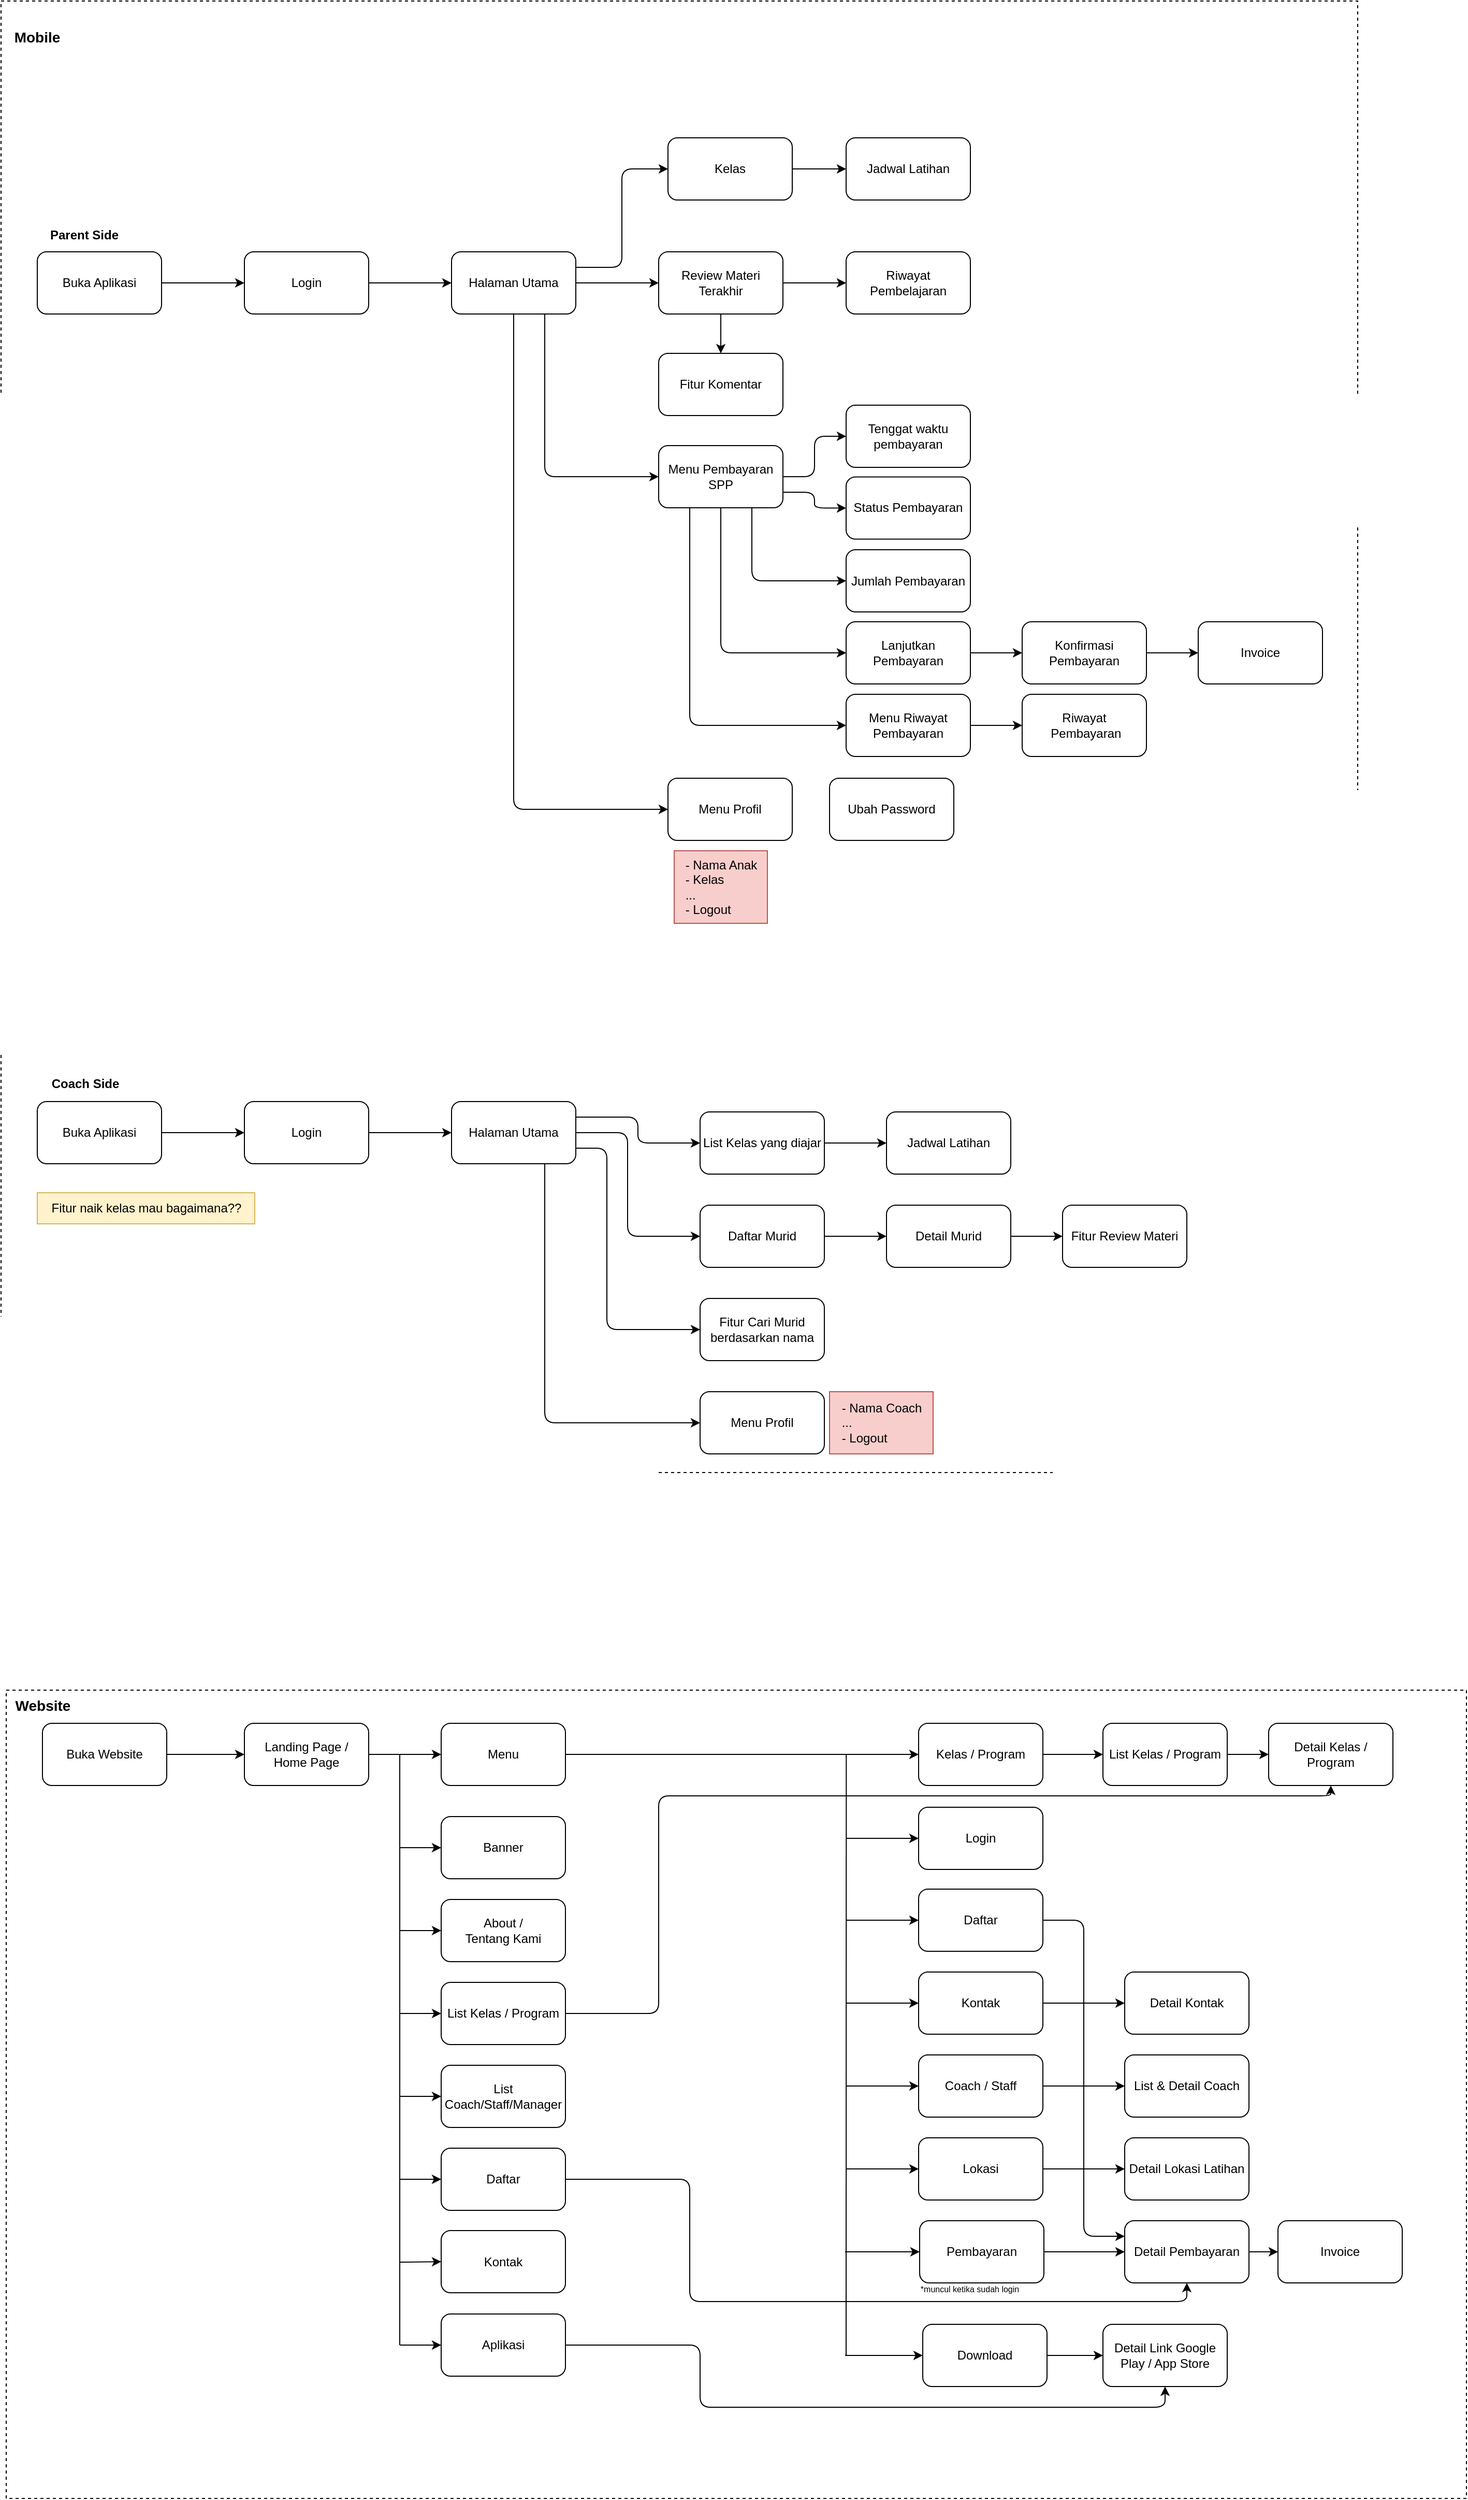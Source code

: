 <mxfile version="20.4.0" type="github">
  <diagram id="vh45LGf_iVn-3GEeVIbv" name="Page-1">
    <mxGraphModel dx="359" dy="687" grid="1" gridSize="10" guides="1" tooltips="1" connect="1" arrows="1" fold="1" page="1" pageScale="1" pageWidth="827" pageHeight="1169" math="0" shadow="0">
      <root>
        <mxCell id="0" />
        <mxCell id="1" parent="0" />
        <mxCell id="_Kc1pAn8sklwfJphpSvI-1" value="" style="rounded=0;whiteSpace=wrap;html=1;fillColor=none;dashed=1;" parent="1" vertex="1">
          <mxGeometry x="850" y="1630" width="1410" height="780" as="geometry" />
        </mxCell>
        <mxCell id="_Kc1pAn8sklwfJphpSvI-2" value="" style="rounded=0;whiteSpace=wrap;html=1;fillColor=none;dashed=1;" parent="1" vertex="1">
          <mxGeometry x="845" width="1310" height="1420" as="geometry" />
        </mxCell>
        <mxCell id="_Kc1pAn8sklwfJphpSvI-3" style="edgeStyle=orthogonalEdgeStyle;rounded=0;orthogonalLoop=1;jettySize=auto;html=1;exitX=1;exitY=0.5;exitDx=0;exitDy=0;entryX=0;entryY=0.5;entryDx=0;entryDy=0;" parent="1" source="_Kc1pAn8sklwfJphpSvI-4" target="_Kc1pAn8sklwfJphpSvI-6" edge="1">
          <mxGeometry relative="1" as="geometry" />
        </mxCell>
        <mxCell id="_Kc1pAn8sklwfJphpSvI-4" value="Buka Aplikasi" style="rounded=1;whiteSpace=wrap;html=1;" parent="1" vertex="1">
          <mxGeometry x="880" y="242" width="120" height="60" as="geometry" />
        </mxCell>
        <mxCell id="_Kc1pAn8sklwfJphpSvI-5" style="edgeStyle=orthogonalEdgeStyle;rounded=0;orthogonalLoop=1;jettySize=auto;html=1;exitX=1;exitY=0.5;exitDx=0;exitDy=0;entryX=0;entryY=0.5;entryDx=0;entryDy=0;" parent="1" source="_Kc1pAn8sklwfJphpSvI-6" target="_Kc1pAn8sklwfJphpSvI-11" edge="1">
          <mxGeometry relative="1" as="geometry" />
        </mxCell>
        <mxCell id="_Kc1pAn8sklwfJphpSvI-6" value="Login" style="rounded=1;whiteSpace=wrap;html=1;" parent="1" vertex="1">
          <mxGeometry x="1080" y="242" width="120" height="60" as="geometry" />
        </mxCell>
        <mxCell id="_Kc1pAn8sklwfJphpSvI-7" style="edgeStyle=orthogonalEdgeStyle;orthogonalLoop=1;jettySize=auto;html=1;exitX=1;exitY=0.25;exitDx=0;exitDy=0;entryX=0;entryY=0.5;entryDx=0;entryDy=0;rounded=1;" parent="1" source="_Kc1pAn8sklwfJphpSvI-11" target="_Kc1pAn8sklwfJphpSvI-13" edge="1">
          <mxGeometry relative="1" as="geometry" />
        </mxCell>
        <mxCell id="_Kc1pAn8sklwfJphpSvI-8" style="edgeStyle=orthogonalEdgeStyle;rounded=1;orthogonalLoop=1;jettySize=auto;html=1;exitX=0.75;exitY=1;exitDx=0;exitDy=0;entryX=0;entryY=0.5;entryDx=0;entryDy=0;" parent="1" source="_Kc1pAn8sklwfJphpSvI-11" target="_Kc1pAn8sklwfJphpSvI-25" edge="1">
          <mxGeometry relative="1" as="geometry" />
        </mxCell>
        <mxCell id="_Kc1pAn8sklwfJphpSvI-9" style="edgeStyle=orthogonalEdgeStyle;rounded=1;orthogonalLoop=1;jettySize=auto;html=1;exitX=0.5;exitY=1;exitDx=0;exitDy=0;entryX=0;entryY=0.5;entryDx=0;entryDy=0;" parent="1" source="_Kc1pAn8sklwfJphpSvI-11" target="_Kc1pAn8sklwfJphpSvI-26" edge="1">
          <mxGeometry relative="1" as="geometry">
            <mxPoint x="1350" y="622" as="targetPoint" />
          </mxGeometry>
        </mxCell>
        <mxCell id="_Kc1pAn8sklwfJphpSvI-10" style="edgeStyle=orthogonalEdgeStyle;rounded=0;orthogonalLoop=1;jettySize=auto;html=1;exitX=1;exitY=0.5;exitDx=0;exitDy=0;entryX=0;entryY=0.5;entryDx=0;entryDy=0;" parent="1" source="_Kc1pAn8sklwfJphpSvI-11" target="_Kc1pAn8sklwfJphpSvI-17" edge="1">
          <mxGeometry relative="1" as="geometry" />
        </mxCell>
        <mxCell id="_Kc1pAn8sklwfJphpSvI-11" value="Halaman Utama" style="rounded=1;whiteSpace=wrap;html=1;" parent="1" vertex="1">
          <mxGeometry x="1280" y="242" width="120" height="60" as="geometry" />
        </mxCell>
        <mxCell id="_Kc1pAn8sklwfJphpSvI-12" style="edgeStyle=orthogonalEdgeStyle;rounded=1;orthogonalLoop=1;jettySize=auto;html=1;exitX=1;exitY=0.5;exitDx=0;exitDy=0;entryX=0;entryY=0.5;entryDx=0;entryDy=0;" parent="1" source="_Kc1pAn8sklwfJphpSvI-13" target="_Kc1pAn8sklwfJphpSvI-19" edge="1">
          <mxGeometry relative="1" as="geometry" />
        </mxCell>
        <mxCell id="_Kc1pAn8sklwfJphpSvI-13" value="Kelas" style="rounded=1;whiteSpace=wrap;html=1;" parent="1" vertex="1">
          <mxGeometry x="1489" y="132" width="120" height="60" as="geometry" />
        </mxCell>
        <mxCell id="_Kc1pAn8sklwfJphpSvI-14" value="Riwayat Pembelajaran" style="rounded=1;whiteSpace=wrap;html=1;" parent="1" vertex="1">
          <mxGeometry x="1661" y="242" width="120" height="60" as="geometry" />
        </mxCell>
        <mxCell id="_Kc1pAn8sklwfJphpSvI-15" style="edgeStyle=orthogonalEdgeStyle;rounded=1;orthogonalLoop=1;jettySize=auto;html=1;exitX=0.5;exitY=1;exitDx=0;exitDy=0;entryX=0.5;entryY=0;entryDx=0;entryDy=0;" parent="1" source="_Kc1pAn8sklwfJphpSvI-17" target="_Kc1pAn8sklwfJphpSvI-18" edge="1">
          <mxGeometry relative="1" as="geometry" />
        </mxCell>
        <mxCell id="_Kc1pAn8sklwfJphpSvI-16" style="edgeStyle=orthogonalEdgeStyle;rounded=0;orthogonalLoop=1;jettySize=auto;html=1;exitX=1;exitY=0.5;exitDx=0;exitDy=0;entryX=0;entryY=0.5;entryDx=0;entryDy=0;" parent="1" source="_Kc1pAn8sklwfJphpSvI-17" target="_Kc1pAn8sklwfJphpSvI-14" edge="1">
          <mxGeometry relative="1" as="geometry" />
        </mxCell>
        <mxCell id="_Kc1pAn8sklwfJphpSvI-17" value="Review Materi Terakhir" style="rounded=1;whiteSpace=wrap;html=1;" parent="1" vertex="1">
          <mxGeometry x="1480" y="242" width="120" height="60" as="geometry" />
        </mxCell>
        <mxCell id="_Kc1pAn8sklwfJphpSvI-18" value="Fitur Komentar" style="rounded=1;whiteSpace=wrap;html=1;" parent="1" vertex="1">
          <mxGeometry x="1480" y="340" width="120" height="60" as="geometry" />
        </mxCell>
        <mxCell id="_Kc1pAn8sklwfJphpSvI-19" value="Jadwal Latihan" style="rounded=1;whiteSpace=wrap;html=1;" parent="1" vertex="1">
          <mxGeometry x="1661" y="132" width="120" height="60" as="geometry" />
        </mxCell>
        <mxCell id="_Kc1pAn8sklwfJphpSvI-20" style="edgeStyle=orthogonalEdgeStyle;rounded=1;orthogonalLoop=1;jettySize=auto;html=1;exitX=1;exitY=0.5;exitDx=0;exitDy=0;entryX=0;entryY=0.5;entryDx=0;entryDy=0;" parent="1" source="_Kc1pAn8sklwfJphpSvI-25" target="_Kc1pAn8sklwfJphpSvI-27" edge="1">
          <mxGeometry relative="1" as="geometry" />
        </mxCell>
        <mxCell id="_Kc1pAn8sklwfJphpSvI-21" style="edgeStyle=orthogonalEdgeStyle;rounded=1;orthogonalLoop=1;jettySize=auto;html=1;exitX=1;exitY=0.75;exitDx=0;exitDy=0;entryX=0;entryY=0.5;entryDx=0;entryDy=0;" parent="1" source="_Kc1pAn8sklwfJphpSvI-25" target="_Kc1pAn8sklwfJphpSvI-28" edge="1">
          <mxGeometry relative="1" as="geometry" />
        </mxCell>
        <mxCell id="_Kc1pAn8sklwfJphpSvI-22" style="edgeStyle=orthogonalEdgeStyle;rounded=1;orthogonalLoop=1;jettySize=auto;html=1;entryX=0;entryY=0.5;entryDx=0;entryDy=0;exitX=0.75;exitY=1;exitDx=0;exitDy=0;" parent="1" source="_Kc1pAn8sklwfJphpSvI-25" target="_Kc1pAn8sklwfJphpSvI-29" edge="1">
          <mxGeometry relative="1" as="geometry">
            <mxPoint x="1610" y="592" as="sourcePoint" />
          </mxGeometry>
        </mxCell>
        <mxCell id="_Kc1pAn8sklwfJphpSvI-23" style="edgeStyle=orthogonalEdgeStyle;rounded=1;orthogonalLoop=1;jettySize=auto;html=1;exitX=0.5;exitY=1;exitDx=0;exitDy=0;entryX=0;entryY=0.5;entryDx=0;entryDy=0;" parent="1" source="_Kc1pAn8sklwfJphpSvI-25" target="_Kc1pAn8sklwfJphpSvI-31" edge="1">
          <mxGeometry relative="1" as="geometry" />
        </mxCell>
        <mxCell id="_Kc1pAn8sklwfJphpSvI-24" style="edgeStyle=orthogonalEdgeStyle;rounded=1;orthogonalLoop=1;jettySize=auto;html=1;exitX=0.25;exitY=1;exitDx=0;exitDy=0;entryX=0;entryY=0.5;entryDx=0;entryDy=0;" parent="1" source="_Kc1pAn8sklwfJphpSvI-25" target="_Kc1pAn8sklwfJphpSvI-32" edge="1">
          <mxGeometry relative="1" as="geometry" />
        </mxCell>
        <mxCell id="_Kc1pAn8sklwfJphpSvI-25" value="Menu Pembayaran SPP" style="rounded=1;whiteSpace=wrap;html=1;" parent="1" vertex="1">
          <mxGeometry x="1480" y="429" width="120" height="60" as="geometry" />
        </mxCell>
        <mxCell id="_Kc1pAn8sklwfJphpSvI-26" value="Menu Profil" style="rounded=1;whiteSpace=wrap;html=1;" parent="1" vertex="1">
          <mxGeometry x="1489" y="750" width="120" height="60" as="geometry" />
        </mxCell>
        <mxCell id="_Kc1pAn8sklwfJphpSvI-27" value="Tenggat waktu pembayaran" style="rounded=1;whiteSpace=wrap;html=1;" parent="1" vertex="1">
          <mxGeometry x="1661" y="390" width="120" height="60" as="geometry" />
        </mxCell>
        <mxCell id="_Kc1pAn8sklwfJphpSvI-28" value="Status Pembayaran" style="rounded=1;whiteSpace=wrap;html=1;" parent="1" vertex="1">
          <mxGeometry x="1661" y="459.25" width="120" height="60" as="geometry" />
        </mxCell>
        <mxCell id="_Kc1pAn8sklwfJphpSvI-29" value="Jumlah Pembayaran" style="rounded=1;whiteSpace=wrap;html=1;" parent="1" vertex="1">
          <mxGeometry x="1661" y="529.5" width="120" height="60" as="geometry" />
        </mxCell>
        <mxCell id="_Kc1pAn8sklwfJphpSvI-30" style="edgeStyle=orthogonalEdgeStyle;rounded=1;orthogonalLoop=1;jettySize=auto;html=1;exitX=1;exitY=0.5;exitDx=0;exitDy=0;entryX=0;entryY=0.5;entryDx=0;entryDy=0;" parent="1" source="_Kc1pAn8sklwfJphpSvI-31" target="_Kc1pAn8sklwfJphpSvI-34" edge="1">
          <mxGeometry relative="1" as="geometry">
            <mxPoint x="1910" y="632" as="targetPoint" />
          </mxGeometry>
        </mxCell>
        <mxCell id="_Kc1pAn8sklwfJphpSvI-31" value="Lanjutkan Pembayaran" style="rounded=1;whiteSpace=wrap;html=1;" parent="1" vertex="1">
          <mxGeometry x="1661" y="599" width="120" height="60" as="geometry" />
        </mxCell>
        <mxCell id="iXHWpBrIyYkgOClrvZqh-2" style="edgeStyle=orthogonalEdgeStyle;rounded=0;orthogonalLoop=1;jettySize=auto;html=1;exitX=1;exitY=0.5;exitDx=0;exitDy=0;" edge="1" parent="1" source="_Kc1pAn8sklwfJphpSvI-32" target="iXHWpBrIyYkgOClrvZqh-1">
          <mxGeometry relative="1" as="geometry" />
        </mxCell>
        <mxCell id="_Kc1pAn8sklwfJphpSvI-32" value="Menu Riwayat Pembayaran" style="rounded=1;whiteSpace=wrap;html=1;" parent="1" vertex="1">
          <mxGeometry x="1661" y="669" width="120" height="60" as="geometry" />
        </mxCell>
        <mxCell id="_Kc1pAn8sklwfJphpSvI-33" style="edgeStyle=orthogonalEdgeStyle;rounded=1;orthogonalLoop=1;jettySize=auto;html=1;exitX=1;exitY=0.5;exitDx=0;exitDy=0;entryX=0;entryY=0.5;entryDx=0;entryDy=0;" parent="1" source="_Kc1pAn8sklwfJphpSvI-34" target="_Kc1pAn8sklwfJphpSvI-35" edge="1">
          <mxGeometry relative="1" as="geometry" />
        </mxCell>
        <mxCell id="_Kc1pAn8sklwfJphpSvI-34" value="Konfirmasi Pembayaran" style="rounded=1;whiteSpace=wrap;html=1;" parent="1" vertex="1">
          <mxGeometry x="1831" y="599" width="120" height="60" as="geometry" />
        </mxCell>
        <mxCell id="_Kc1pAn8sklwfJphpSvI-35" value="Invoice" style="rounded=1;whiteSpace=wrap;html=1;" parent="1" vertex="1">
          <mxGeometry x="2001" y="599" width="120" height="60" as="geometry" />
        </mxCell>
        <mxCell id="_Kc1pAn8sklwfJphpSvI-36" value="&lt;font style=&quot;font-size: 12px;&quot;&gt;Parent Side&lt;/font&gt;" style="text;html=1;align=center;verticalAlign=middle;resizable=0;points=[];autosize=1;strokeColor=none;fillColor=none;fontStyle=1" parent="1" vertex="1">
          <mxGeometry x="880" y="211" width="90" height="30" as="geometry" />
        </mxCell>
        <mxCell id="_Kc1pAn8sklwfJphpSvI-37" style="edgeStyle=orthogonalEdgeStyle;rounded=0;orthogonalLoop=1;jettySize=auto;html=1;exitX=1;exitY=0.5;exitDx=0;exitDy=0;entryX=0;entryY=0.5;entryDx=0;entryDy=0;" parent="1" source="_Kc1pAn8sklwfJphpSvI-38" target="_Kc1pAn8sklwfJphpSvI-40" edge="1">
          <mxGeometry relative="1" as="geometry" />
        </mxCell>
        <mxCell id="_Kc1pAn8sklwfJphpSvI-38" value="Buka Aplikasi" style="rounded=1;whiteSpace=wrap;html=1;" parent="1" vertex="1">
          <mxGeometry x="880" y="1062" width="120" height="60" as="geometry" />
        </mxCell>
        <mxCell id="_Kc1pAn8sklwfJphpSvI-39" style="edgeStyle=orthogonalEdgeStyle;rounded=0;orthogonalLoop=1;jettySize=auto;html=1;exitX=1;exitY=0.5;exitDx=0;exitDy=0;entryX=0;entryY=0.5;entryDx=0;entryDy=0;" parent="1" source="_Kc1pAn8sklwfJphpSvI-40" target="_Kc1pAn8sklwfJphpSvI-45" edge="1">
          <mxGeometry relative="1" as="geometry" />
        </mxCell>
        <mxCell id="_Kc1pAn8sklwfJphpSvI-40" value="Login" style="rounded=1;whiteSpace=wrap;html=1;" parent="1" vertex="1">
          <mxGeometry x="1080" y="1062" width="120" height="60" as="geometry" />
        </mxCell>
        <mxCell id="_Kc1pAn8sklwfJphpSvI-41" style="edgeStyle=orthogonalEdgeStyle;rounded=1;orthogonalLoop=1;jettySize=auto;html=1;exitX=1;exitY=0.25;exitDx=0;exitDy=0;entryX=0;entryY=0.5;entryDx=0;entryDy=0;" parent="1" source="_Kc1pAn8sklwfJphpSvI-45" target="_Kc1pAn8sklwfJphpSvI-48" edge="1">
          <mxGeometry relative="1" as="geometry" />
        </mxCell>
        <mxCell id="_Kc1pAn8sklwfJphpSvI-42" style="edgeStyle=orthogonalEdgeStyle;rounded=1;orthogonalLoop=1;jettySize=auto;html=1;exitX=1;exitY=0.5;exitDx=0;exitDy=0;entryX=0;entryY=0.5;entryDx=0;entryDy=0;" parent="1" source="_Kc1pAn8sklwfJphpSvI-45" target="_Kc1pAn8sklwfJphpSvI-50" edge="1">
          <mxGeometry relative="1" as="geometry">
            <Array as="points">
              <mxPoint x="1450" y="1092" />
              <mxPoint x="1450" y="1192" />
            </Array>
          </mxGeometry>
        </mxCell>
        <mxCell id="_Kc1pAn8sklwfJphpSvI-43" style="edgeStyle=orthogonalEdgeStyle;rounded=1;orthogonalLoop=1;jettySize=auto;html=1;exitX=1;exitY=0.75;exitDx=0;exitDy=0;entryX=0;entryY=0.5;entryDx=0;entryDy=0;" parent="1" source="_Kc1pAn8sklwfJphpSvI-45" target="_Kc1pAn8sklwfJphpSvI-51" edge="1">
          <mxGeometry relative="1" as="geometry">
            <Array as="points">
              <mxPoint x="1430" y="1107" />
              <mxPoint x="1430" y="1282" />
            </Array>
          </mxGeometry>
        </mxCell>
        <mxCell id="_Kc1pAn8sklwfJphpSvI-44" style="edgeStyle=orthogonalEdgeStyle;rounded=1;orthogonalLoop=1;jettySize=auto;html=1;exitX=0.75;exitY=1;exitDx=0;exitDy=0;entryX=0;entryY=0.5;entryDx=0;entryDy=0;" parent="1" source="_Kc1pAn8sklwfJphpSvI-45" target="_Kc1pAn8sklwfJphpSvI-54" edge="1">
          <mxGeometry relative="1" as="geometry" />
        </mxCell>
        <mxCell id="_Kc1pAn8sklwfJphpSvI-45" value="Halaman Utama" style="rounded=1;whiteSpace=wrap;html=1;" parent="1" vertex="1">
          <mxGeometry x="1280" y="1062" width="120" height="60" as="geometry" />
        </mxCell>
        <mxCell id="_Kc1pAn8sklwfJphpSvI-46" value="Coach Side" style="text;html=1;align=center;verticalAlign=middle;resizable=0;points=[];autosize=1;strokeColor=none;fillColor=none;fontStyle=1" parent="1" vertex="1">
          <mxGeometry x="881" y="1030" width="90" height="30" as="geometry" />
        </mxCell>
        <mxCell id="_Kc1pAn8sklwfJphpSvI-47" style="edgeStyle=orthogonalEdgeStyle;rounded=1;orthogonalLoop=1;jettySize=auto;html=1;exitX=1;exitY=0.5;exitDx=0;exitDy=0;entryX=0;entryY=0.5;entryDx=0;entryDy=0;" parent="1" source="_Kc1pAn8sklwfJphpSvI-48" target="_Kc1pAn8sklwfJphpSvI-53" edge="1">
          <mxGeometry relative="1" as="geometry" />
        </mxCell>
        <mxCell id="_Kc1pAn8sklwfJphpSvI-48" value="List Kelas yang diajar" style="rounded=1;whiteSpace=wrap;html=1;" parent="1" vertex="1">
          <mxGeometry x="1520" y="1072" width="120" height="60" as="geometry" />
        </mxCell>
        <mxCell id="_Kc1pAn8sklwfJphpSvI-49" style="edgeStyle=orthogonalEdgeStyle;rounded=1;orthogonalLoop=1;jettySize=auto;html=1;exitX=1;exitY=0.5;exitDx=0;exitDy=0;entryX=0;entryY=0.5;entryDx=0;entryDy=0;" parent="1" source="_Kc1pAn8sklwfJphpSvI-50" target="_Kc1pAn8sklwfJphpSvI-57" edge="1">
          <mxGeometry relative="1" as="geometry" />
        </mxCell>
        <mxCell id="_Kc1pAn8sklwfJphpSvI-50" value="Daftar Murid" style="rounded=1;whiteSpace=wrap;html=1;" parent="1" vertex="1">
          <mxGeometry x="1520" y="1162" width="120" height="60" as="geometry" />
        </mxCell>
        <mxCell id="_Kc1pAn8sklwfJphpSvI-51" value="Fitur Cari Murid berdasarkan nama" style="rounded=1;whiteSpace=wrap;html=1;" parent="1" vertex="1">
          <mxGeometry x="1520" y="1252" width="120" height="60" as="geometry" />
        </mxCell>
        <mxCell id="_Kc1pAn8sklwfJphpSvI-52" value="Fitur Review Materi" style="rounded=1;whiteSpace=wrap;html=1;" parent="1" vertex="1">
          <mxGeometry x="1870" y="1162" width="120" height="60" as="geometry" />
        </mxCell>
        <mxCell id="_Kc1pAn8sklwfJphpSvI-53" value="Jadwal Latihan" style="rounded=1;whiteSpace=wrap;html=1;" parent="1" vertex="1">
          <mxGeometry x="1700" y="1072" width="120" height="60" as="geometry" />
        </mxCell>
        <mxCell id="_Kc1pAn8sklwfJphpSvI-54" value="Menu Profil" style="rounded=1;whiteSpace=wrap;html=1;" parent="1" vertex="1">
          <mxGeometry x="1520" y="1342" width="120" height="60" as="geometry" />
        </mxCell>
        <mxCell id="_Kc1pAn8sklwfJphpSvI-55" value="Fitur naik kelas mau bagaimana??" style="text;html=1;align=center;verticalAlign=middle;resizable=0;points=[];autosize=1;strokeColor=#d6b656;fillColor=#fff2cc;" parent="1" vertex="1">
          <mxGeometry x="880" y="1150" width="210" height="30" as="geometry" />
        </mxCell>
        <mxCell id="_Kc1pAn8sklwfJphpSvI-56" style="edgeStyle=orthogonalEdgeStyle;rounded=1;orthogonalLoop=1;jettySize=auto;html=1;exitX=1;exitY=0.5;exitDx=0;exitDy=0;entryX=0;entryY=0.5;entryDx=0;entryDy=0;" parent="1" source="_Kc1pAn8sklwfJphpSvI-57" target="_Kc1pAn8sklwfJphpSvI-52" edge="1">
          <mxGeometry relative="1" as="geometry" />
        </mxCell>
        <mxCell id="_Kc1pAn8sklwfJphpSvI-57" value="Detail Murid" style="rounded=1;whiteSpace=wrap;html=1;" parent="1" vertex="1">
          <mxGeometry x="1700" y="1162" width="120" height="60" as="geometry" />
        </mxCell>
        <mxCell id="_Kc1pAn8sklwfJphpSvI-58" value="&lt;div style=&quot;text-align: left;&quot;&gt;&lt;span style=&quot;background-color: initial;&quot;&gt;- Nama Anak&lt;/span&gt;&lt;/div&gt;&lt;div style=&quot;text-align: left;&quot;&gt;&lt;span style=&quot;background-color: initial;&quot;&gt;- Kelas&lt;/span&gt;&lt;/div&gt;&lt;div style=&quot;text-align: left;&quot;&gt;&lt;span style=&quot;background-color: initial;&quot;&gt;...&lt;/span&gt;&lt;/div&gt;&lt;div style=&quot;text-align: left;&quot;&gt;&lt;span style=&quot;background-color: initial;&quot;&gt;- Logout&lt;/span&gt;&lt;/div&gt;" style="text;html=1;align=center;verticalAlign=middle;resizable=0;points=[];autosize=1;strokeColor=#b85450;fillColor=#f8cecc;" parent="1" vertex="1">
          <mxGeometry x="1495" y="820" width="90" height="70" as="geometry" />
        </mxCell>
        <mxCell id="_Kc1pAn8sklwfJphpSvI-59" value="&lt;div style=&quot;text-align: left;&quot;&gt;&lt;span style=&quot;background-color: initial;&quot;&gt;- Nama Coach&lt;/span&gt;&lt;/div&gt;&lt;div style=&quot;text-align: left;&quot;&gt;&lt;span style=&quot;background-color: initial;&quot;&gt;...&lt;/span&gt;&lt;/div&gt;&lt;div style=&quot;text-align: left;&quot;&gt;&lt;span style=&quot;background-color: initial;&quot;&gt;- Logout&lt;/span&gt;&lt;/div&gt;" style="text;html=1;align=center;verticalAlign=middle;resizable=0;points=[];autosize=1;strokeColor=#b85450;fillColor=#f8cecc;" parent="1" vertex="1">
          <mxGeometry x="1645" y="1342" width="100" height="60" as="geometry" />
        </mxCell>
        <mxCell id="_Kc1pAn8sklwfJphpSvI-60" style="edgeStyle=orthogonalEdgeStyle;rounded=1;orthogonalLoop=1;jettySize=auto;html=1;exitX=1;exitY=0.5;exitDx=0;exitDy=0;entryX=0;entryY=0.5;entryDx=0;entryDy=0;strokeColor=#000000;" parent="1" source="_Kc1pAn8sklwfJphpSvI-61" target="_Kc1pAn8sklwfJphpSvI-63" edge="1">
          <mxGeometry relative="1" as="geometry" />
        </mxCell>
        <mxCell id="_Kc1pAn8sklwfJphpSvI-61" value="Buka Website" style="rounded=1;whiteSpace=wrap;html=1;" parent="1" vertex="1">
          <mxGeometry x="885" y="1662" width="120" height="60" as="geometry" />
        </mxCell>
        <mxCell id="_Kc1pAn8sklwfJphpSvI-62" style="edgeStyle=orthogonalEdgeStyle;rounded=1;orthogonalLoop=1;jettySize=auto;html=1;exitX=1;exitY=0.5;exitDx=0;exitDy=0;entryX=0;entryY=0.5;entryDx=0;entryDy=0;strokeColor=#000000;" parent="1" source="_Kc1pAn8sklwfJphpSvI-63" target="_Kc1pAn8sklwfJphpSvI-65" edge="1">
          <mxGeometry relative="1" as="geometry" />
        </mxCell>
        <mxCell id="_Kc1pAn8sklwfJphpSvI-63" value="Landing Page /&lt;br&gt;Home Page" style="rounded=1;whiteSpace=wrap;html=1;" parent="1" vertex="1">
          <mxGeometry x="1080" y="1662" width="120" height="60" as="geometry" />
        </mxCell>
        <mxCell id="_Kc1pAn8sklwfJphpSvI-64" style="edgeStyle=orthogonalEdgeStyle;rounded=1;orthogonalLoop=1;jettySize=auto;html=1;exitX=1;exitY=0.5;exitDx=0;exitDy=0;entryX=0;entryY=0.5;entryDx=0;entryDy=0;strokeColor=#000000;" parent="1" source="_Kc1pAn8sklwfJphpSvI-65" target="_Kc1pAn8sklwfJphpSvI-75" edge="1">
          <mxGeometry relative="1" as="geometry" />
        </mxCell>
        <mxCell id="_Kc1pAn8sklwfJphpSvI-65" value="Menu" style="rounded=1;whiteSpace=wrap;html=1;" parent="1" vertex="1">
          <mxGeometry x="1270" y="1662" width="120" height="60" as="geometry" />
        </mxCell>
        <mxCell id="_Kc1pAn8sklwfJphpSvI-66" value="Banner" style="rounded=1;whiteSpace=wrap;html=1;" parent="1" vertex="1">
          <mxGeometry x="1270" y="1752" width="120" height="60" as="geometry" />
        </mxCell>
        <mxCell id="_Kc1pAn8sklwfJphpSvI-67" value="About /&lt;br&gt;Tentang Kami" style="rounded=1;whiteSpace=wrap;html=1;" parent="1" vertex="1">
          <mxGeometry x="1270" y="1832" width="120" height="60" as="geometry" />
        </mxCell>
        <mxCell id="_Kc1pAn8sklwfJphpSvI-68" style="edgeStyle=orthogonalEdgeStyle;rounded=1;orthogonalLoop=1;jettySize=auto;html=1;exitX=1;exitY=0.5;exitDx=0;exitDy=0;entryX=0.5;entryY=1;entryDx=0;entryDy=0;strokeColor=#000000;fontSize=8;jumpStyle=arc;" parent="1" source="_Kc1pAn8sklwfJphpSvI-69" target="_Kc1pAn8sklwfJphpSvI-100" edge="1">
          <mxGeometry relative="1" as="geometry">
            <Array as="points">
              <mxPoint x="1480" y="1942" />
              <mxPoint x="1480" y="1732" />
              <mxPoint x="2129" y="1732" />
            </Array>
          </mxGeometry>
        </mxCell>
        <mxCell id="_Kc1pAn8sklwfJphpSvI-69" value="List Kelas / Program" style="rounded=1;whiteSpace=wrap;html=1;" parent="1" vertex="1">
          <mxGeometry x="1270" y="1912" width="120" height="60" as="geometry" />
        </mxCell>
        <mxCell id="_Kc1pAn8sklwfJphpSvI-70" value="List Coach/Staff/Manager" style="rounded=1;whiteSpace=wrap;html=1;" parent="1" vertex="1">
          <mxGeometry x="1270" y="1992" width="120" height="60" as="geometry" />
        </mxCell>
        <mxCell id="_Kc1pAn8sklwfJphpSvI-71" style="edgeStyle=orthogonalEdgeStyle;rounded=1;orthogonalLoop=1;jettySize=auto;html=1;exitX=1;exitY=0.5;exitDx=0;exitDy=0;entryX=0.5;entryY=1;entryDx=0;entryDy=0;strokeColor=#000000;fontSize=8;" parent="1" source="_Kc1pAn8sklwfJphpSvI-72" target="_Kc1pAn8sklwfJphpSvI-106" edge="1">
          <mxGeometry relative="1" as="geometry">
            <Array as="points">
              <mxPoint x="1510" y="2102" />
              <mxPoint x="1510" y="2220" />
              <mxPoint x="1990" y="2220" />
            </Array>
          </mxGeometry>
        </mxCell>
        <mxCell id="_Kc1pAn8sklwfJphpSvI-72" value="Daftar" style="rounded=1;whiteSpace=wrap;html=1;" parent="1" vertex="1">
          <mxGeometry x="1270" y="2072" width="120" height="60" as="geometry" />
        </mxCell>
        <mxCell id="_Kc1pAn8sklwfJphpSvI-73" value="Kontak" style="rounded=1;whiteSpace=wrap;html=1;" parent="1" vertex="1">
          <mxGeometry x="1270" y="2151.5" width="120" height="60" as="geometry" />
        </mxCell>
        <mxCell id="_Kc1pAn8sklwfJphpSvI-74" style="edgeStyle=orthogonalEdgeStyle;rounded=1;orthogonalLoop=1;jettySize=auto;html=1;exitX=1;exitY=0.5;exitDx=0;exitDy=0;entryX=0;entryY=0.5;entryDx=0;entryDy=0;strokeColor=#000000;" parent="1" source="_Kc1pAn8sklwfJphpSvI-75" target="_Kc1pAn8sklwfJphpSvI-99" edge="1">
          <mxGeometry relative="1" as="geometry" />
        </mxCell>
        <mxCell id="_Kc1pAn8sklwfJphpSvI-75" value="Kelas / Program" style="rounded=1;whiteSpace=wrap;html=1;" parent="1" vertex="1">
          <mxGeometry x="1731" y="1662" width="120" height="60" as="geometry" />
        </mxCell>
        <mxCell id="_Kc1pAn8sklwfJphpSvI-76" value="Login" style="rounded=1;whiteSpace=wrap;html=1;" parent="1" vertex="1">
          <mxGeometry x="1731" y="1743" width="120" height="60" as="geometry" />
        </mxCell>
        <mxCell id="_Kc1pAn8sklwfJphpSvI-77" style="edgeStyle=orthogonalEdgeStyle;rounded=1;orthogonalLoop=1;jettySize=auto;html=1;exitX=1;exitY=0.5;exitDx=0;exitDy=0;entryX=0;entryY=0.25;entryDx=0;entryDy=0;strokeColor=#000000;fontSize=8;jumpStyle=arc;" parent="1" source="_Kc1pAn8sklwfJphpSvI-78" target="_Kc1pAn8sklwfJphpSvI-106" edge="1">
          <mxGeometry relative="1" as="geometry" />
        </mxCell>
        <mxCell id="_Kc1pAn8sklwfJphpSvI-78" value="Daftar" style="rounded=1;whiteSpace=wrap;html=1;" parent="1" vertex="1">
          <mxGeometry x="1731" y="1822" width="120" height="60" as="geometry" />
        </mxCell>
        <mxCell id="_Kc1pAn8sklwfJphpSvI-79" style="edgeStyle=orthogonalEdgeStyle;rounded=1;orthogonalLoop=1;jettySize=auto;html=1;exitX=1;exitY=0.5;exitDx=0;exitDy=0;entryX=0;entryY=0.5;entryDx=0;entryDy=0;strokeColor=#000000;fontSize=8;" parent="1" source="_Kc1pAn8sklwfJphpSvI-80" target="_Kc1pAn8sklwfJphpSvI-107" edge="1">
          <mxGeometry relative="1" as="geometry" />
        </mxCell>
        <mxCell id="_Kc1pAn8sklwfJphpSvI-80" value="Kontak" style="rounded=1;whiteSpace=wrap;html=1;" parent="1" vertex="1">
          <mxGeometry x="1731" y="1902" width="120" height="60" as="geometry" />
        </mxCell>
        <mxCell id="_Kc1pAn8sklwfJphpSvI-81" style="edgeStyle=orthogonalEdgeStyle;rounded=1;orthogonalLoop=1;jettySize=auto;html=1;exitX=1;exitY=0.5;exitDx=0;exitDy=0;entryX=0;entryY=0.5;entryDx=0;entryDy=0;strokeColor=#000000;fontSize=8;" parent="1" source="_Kc1pAn8sklwfJphpSvI-82" target="_Kc1pAn8sklwfJphpSvI-108" edge="1">
          <mxGeometry relative="1" as="geometry" />
        </mxCell>
        <mxCell id="_Kc1pAn8sklwfJphpSvI-82" value="Coach / Staff" style="rounded=1;whiteSpace=wrap;html=1;" parent="1" vertex="1">
          <mxGeometry x="1731" y="1982" width="120" height="60" as="geometry" />
        </mxCell>
        <mxCell id="_Kc1pAn8sklwfJphpSvI-83" style="edgeStyle=orthogonalEdgeStyle;rounded=1;orthogonalLoop=1;jettySize=auto;html=1;exitX=1;exitY=0.5;exitDx=0;exitDy=0;strokeColor=#000000;fontSize=8;" parent="1" source="_Kc1pAn8sklwfJphpSvI-84" target="_Kc1pAn8sklwfJphpSvI-109" edge="1">
          <mxGeometry relative="1" as="geometry" />
        </mxCell>
        <mxCell id="_Kc1pAn8sklwfJphpSvI-84" value="Lokasi" style="rounded=1;whiteSpace=wrap;html=1;" parent="1" vertex="1">
          <mxGeometry x="1731" y="2062" width="120" height="60" as="geometry" />
        </mxCell>
        <mxCell id="_Kc1pAn8sklwfJphpSvI-85" value="" style="endArrow=none;html=1;rounded=1;strokeColor=#000000;" parent="1" edge="1">
          <mxGeometry width="50" height="50" relative="1" as="geometry">
            <mxPoint x="1230" y="2262.0" as="sourcePoint" />
            <mxPoint x="1230" y="1692.0" as="targetPoint" />
          </mxGeometry>
        </mxCell>
        <mxCell id="_Kc1pAn8sklwfJphpSvI-86" value="" style="endArrow=classic;html=1;rounded=1;strokeColor=#000000;entryX=0;entryY=0.5;entryDx=0;entryDy=0;" parent="1" target="_Kc1pAn8sklwfJphpSvI-66" edge="1">
          <mxGeometry width="50" height="50" relative="1" as="geometry">
            <mxPoint x="1230" y="1782.0" as="sourcePoint" />
            <mxPoint x="1350" y="1942" as="targetPoint" />
          </mxGeometry>
        </mxCell>
        <mxCell id="_Kc1pAn8sklwfJphpSvI-87" value="" style="endArrow=classic;html=1;rounded=1;strokeColor=#000000;entryX=0;entryY=0.5;entryDx=0;entryDy=0;" parent="1" target="_Kc1pAn8sklwfJphpSvI-67" edge="1">
          <mxGeometry width="50" height="50" relative="1" as="geometry">
            <mxPoint x="1230" y="1862.0" as="sourcePoint" />
            <mxPoint x="1280" y="1792" as="targetPoint" />
          </mxGeometry>
        </mxCell>
        <mxCell id="_Kc1pAn8sklwfJphpSvI-88" value="" style="endArrow=classic;html=1;rounded=1;strokeColor=#000000;entryX=0;entryY=0.5;entryDx=0;entryDy=0;" parent="1" target="_Kc1pAn8sklwfJphpSvI-69" edge="1">
          <mxGeometry width="50" height="50" relative="1" as="geometry">
            <mxPoint x="1230" y="1942.0" as="sourcePoint" />
            <mxPoint x="1290" y="1802" as="targetPoint" />
          </mxGeometry>
        </mxCell>
        <mxCell id="_Kc1pAn8sklwfJphpSvI-89" value="" style="endArrow=classic;html=1;rounded=1;strokeColor=#000000;entryX=0;entryY=0.5;entryDx=0;entryDy=0;" parent="1" target="_Kc1pAn8sklwfJphpSvI-70" edge="1">
          <mxGeometry width="50" height="50" relative="1" as="geometry">
            <mxPoint x="1230" y="2022.0" as="sourcePoint" />
            <mxPoint x="1300" y="1812" as="targetPoint" />
          </mxGeometry>
        </mxCell>
        <mxCell id="_Kc1pAn8sklwfJphpSvI-90" value="" style="endArrow=classic;html=1;rounded=1;strokeColor=#000000;entryX=0;entryY=0.5;entryDx=0;entryDy=0;" parent="1" target="_Kc1pAn8sklwfJphpSvI-72" edge="1">
          <mxGeometry width="50" height="50" relative="1" as="geometry">
            <mxPoint x="1230" y="2102.0" as="sourcePoint" />
            <mxPoint x="1310" y="1822" as="targetPoint" />
          </mxGeometry>
        </mxCell>
        <mxCell id="_Kc1pAn8sklwfJphpSvI-91" value="" style="endArrow=classic;html=1;rounded=1;strokeColor=#000000;entryX=0;entryY=0.5;entryDx=0;entryDy=0;" parent="1" target="_Kc1pAn8sklwfJphpSvI-73" edge="1">
          <mxGeometry width="50" height="50" relative="1" as="geometry">
            <mxPoint x="1230" y="2182.0" as="sourcePoint" />
            <mxPoint x="1320" y="1832" as="targetPoint" />
          </mxGeometry>
        </mxCell>
        <mxCell id="_Kc1pAn8sklwfJphpSvI-92" value="" style="endArrow=none;html=1;rounded=1;strokeColor=#000000;" parent="1" edge="1">
          <mxGeometry width="50" height="50" relative="1" as="geometry">
            <mxPoint x="1661.0" y="2272.0" as="sourcePoint" />
            <mxPoint x="1661.17" y="1692.0" as="targetPoint" />
          </mxGeometry>
        </mxCell>
        <mxCell id="_Kc1pAn8sklwfJphpSvI-93" value="" style="endArrow=classic;html=1;rounded=1;strokeColor=#000000;entryX=0;entryY=0.5;entryDx=0;entryDy=0;" parent="1" target="_Kc1pAn8sklwfJphpSvI-76" edge="1">
          <mxGeometry width="50" height="50" relative="1" as="geometry">
            <mxPoint x="1661.0" y="1773" as="sourcePoint" />
            <mxPoint x="1571" y="1892" as="targetPoint" />
          </mxGeometry>
        </mxCell>
        <mxCell id="_Kc1pAn8sklwfJphpSvI-94" value="" style="endArrow=classic;html=1;rounded=1;strokeColor=#000000;entryX=0;entryY=0.5;entryDx=0;entryDy=0;" parent="1" target="_Kc1pAn8sklwfJphpSvI-78" edge="1">
          <mxGeometry width="50" height="50" relative="1" as="geometry">
            <mxPoint x="1661.0" y="1852.0" as="sourcePoint" />
            <mxPoint x="1741" y="1783" as="targetPoint" />
          </mxGeometry>
        </mxCell>
        <mxCell id="_Kc1pAn8sklwfJphpSvI-95" value="" style="endArrow=classic;html=1;rounded=1;strokeColor=#000000;entryX=0;entryY=0.5;entryDx=0;entryDy=0;" parent="1" target="_Kc1pAn8sklwfJphpSvI-80" edge="1">
          <mxGeometry width="50" height="50" relative="1" as="geometry">
            <mxPoint x="1661.0" y="1932.0" as="sourcePoint" />
            <mxPoint x="1751" y="1793" as="targetPoint" />
          </mxGeometry>
        </mxCell>
        <mxCell id="_Kc1pAn8sklwfJphpSvI-96" value="" style="endArrow=classic;html=1;rounded=1;strokeColor=#000000;entryX=0;entryY=0.5;entryDx=0;entryDy=0;" parent="1" target="_Kc1pAn8sklwfJphpSvI-82" edge="1">
          <mxGeometry width="50" height="50" relative="1" as="geometry">
            <mxPoint x="1661.0" y="2012.0" as="sourcePoint" />
            <mxPoint x="1741" y="1942" as="targetPoint" />
          </mxGeometry>
        </mxCell>
        <mxCell id="_Kc1pAn8sklwfJphpSvI-97" value="" style="endArrow=classic;html=1;rounded=1;strokeColor=#000000;entryX=0;entryY=0.5;entryDx=0;entryDy=0;" parent="1" target="_Kc1pAn8sklwfJphpSvI-84" edge="1">
          <mxGeometry width="50" height="50" relative="1" as="geometry">
            <mxPoint x="1661.0" y="2092.0" as="sourcePoint" />
            <mxPoint x="1751" y="1952" as="targetPoint" />
          </mxGeometry>
        </mxCell>
        <mxCell id="_Kc1pAn8sklwfJphpSvI-98" style="edgeStyle=orthogonalEdgeStyle;rounded=1;orthogonalLoop=1;jettySize=auto;html=1;exitX=1;exitY=0.5;exitDx=0;exitDy=0;entryX=0;entryY=0.5;entryDx=0;entryDy=0;strokeColor=#000000;" parent="1" source="_Kc1pAn8sklwfJphpSvI-99" target="_Kc1pAn8sklwfJphpSvI-100" edge="1">
          <mxGeometry relative="1" as="geometry" />
        </mxCell>
        <mxCell id="_Kc1pAn8sklwfJphpSvI-99" value="List Kelas / Program" style="rounded=1;whiteSpace=wrap;html=1;" parent="1" vertex="1">
          <mxGeometry x="1909" y="1662" width="120" height="60" as="geometry" />
        </mxCell>
        <mxCell id="_Kc1pAn8sklwfJphpSvI-100" value="Detail Kelas / Program" style="rounded=1;whiteSpace=wrap;html=1;" parent="1" vertex="1">
          <mxGeometry x="2069" y="1662" width="120" height="60" as="geometry" />
        </mxCell>
        <mxCell id="_Kc1pAn8sklwfJphpSvI-101" style="edgeStyle=orthogonalEdgeStyle;rounded=1;orthogonalLoop=1;jettySize=auto;html=1;exitX=1;exitY=0.5;exitDx=0;exitDy=0;entryX=0;entryY=0.5;entryDx=0;entryDy=0;strokeColor=#000000;fontSize=8;" parent="1" source="_Kc1pAn8sklwfJphpSvI-102" target="_Kc1pAn8sklwfJphpSvI-106" edge="1">
          <mxGeometry relative="1" as="geometry" />
        </mxCell>
        <mxCell id="_Kc1pAn8sklwfJphpSvI-102" value="Pembayaran" style="rounded=1;whiteSpace=wrap;html=1;" parent="1" vertex="1">
          <mxGeometry x="1732" y="2142" width="120" height="60" as="geometry" />
        </mxCell>
        <mxCell id="_Kc1pAn8sklwfJphpSvI-103" value="" style="endArrow=classic;html=1;rounded=1;strokeColor=#000000;entryX=0;entryY=0.5;entryDx=0;entryDy=0;" parent="1" target="_Kc1pAn8sklwfJphpSvI-102" edge="1">
          <mxGeometry width="50" height="50" relative="1" as="geometry">
            <mxPoint x="1660" y="2172.0" as="sourcePoint" />
            <mxPoint x="1741" y="2102.0" as="targetPoint" />
          </mxGeometry>
        </mxCell>
        <mxCell id="_Kc1pAn8sklwfJphpSvI-104" value="&lt;font style=&quot;font-size: 8px;&quot;&gt;*muncul ketika sudah login&lt;/font&gt;" style="text;html=1;align=center;verticalAlign=middle;resizable=0;points=[];autosize=1;strokeColor=none;fillColor=none;" parent="1" vertex="1">
          <mxGeometry x="1720" y="2192" width="120" height="30" as="geometry" />
        </mxCell>
        <mxCell id="_Kc1pAn8sklwfJphpSvI-105" style="edgeStyle=orthogonalEdgeStyle;rounded=1;jumpStyle=arc;orthogonalLoop=1;jettySize=auto;html=1;exitX=1;exitY=0.5;exitDx=0;exitDy=0;entryX=0;entryY=0.5;entryDx=0;entryDy=0;strokeColor=#000000;fontSize=8;" parent="1" source="_Kc1pAn8sklwfJphpSvI-106" target="_Kc1pAn8sklwfJphpSvI-110" edge="1">
          <mxGeometry relative="1" as="geometry" />
        </mxCell>
        <mxCell id="_Kc1pAn8sklwfJphpSvI-106" value="Detail Pembayaran" style="rounded=1;whiteSpace=wrap;html=1;" parent="1" vertex="1">
          <mxGeometry x="1930" y="2142" width="120" height="60" as="geometry" />
        </mxCell>
        <mxCell id="_Kc1pAn8sklwfJphpSvI-107" value="Detail Kontak" style="rounded=1;whiteSpace=wrap;html=1;" parent="1" vertex="1">
          <mxGeometry x="1930" y="1902" width="120" height="60" as="geometry" />
        </mxCell>
        <mxCell id="_Kc1pAn8sklwfJphpSvI-108" value="List &amp;amp; Detail Coach" style="rounded=1;whiteSpace=wrap;html=1;" parent="1" vertex="1">
          <mxGeometry x="1930" y="1982" width="120" height="60" as="geometry" />
        </mxCell>
        <mxCell id="_Kc1pAn8sklwfJphpSvI-109" value="Detail Lokasi Latihan" style="rounded=1;whiteSpace=wrap;html=1;" parent="1" vertex="1">
          <mxGeometry x="1930" y="2062" width="120" height="60" as="geometry" />
        </mxCell>
        <mxCell id="_Kc1pAn8sklwfJphpSvI-110" value="Invoice" style="rounded=1;whiteSpace=wrap;html=1;" parent="1" vertex="1">
          <mxGeometry x="2078" y="2142" width="120" height="60" as="geometry" />
        </mxCell>
        <mxCell id="_Kc1pAn8sklwfJphpSvI-111" style="edgeStyle=orthogonalEdgeStyle;rounded=0;orthogonalLoop=1;jettySize=auto;html=1;exitX=1;exitY=0.5;exitDx=0;exitDy=0;entryX=0;entryY=0.5;entryDx=0;entryDy=0;fontSize=14;" parent="1" source="_Kc1pAn8sklwfJphpSvI-112" target="_Kc1pAn8sklwfJphpSvI-119" edge="1">
          <mxGeometry relative="1" as="geometry" />
        </mxCell>
        <mxCell id="_Kc1pAn8sklwfJphpSvI-112" value="Download" style="rounded=1;whiteSpace=wrap;html=1;" parent="1" vertex="1">
          <mxGeometry x="1735" y="2242" width="120" height="60" as="geometry" />
        </mxCell>
        <mxCell id="_Kc1pAn8sklwfJphpSvI-113" value="" style="endArrow=classic;html=1;rounded=1;strokeColor=#000000;entryX=0;entryY=0.5;entryDx=0;entryDy=0;" parent="1" target="_Kc1pAn8sklwfJphpSvI-112" edge="1">
          <mxGeometry width="50" height="50" relative="1" as="geometry">
            <mxPoint x="1660" y="2272.0" as="sourcePoint" />
            <mxPoint x="1742" y="2182" as="targetPoint" />
          </mxGeometry>
        </mxCell>
        <mxCell id="_Kc1pAn8sklwfJphpSvI-114" style="edgeStyle=orthogonalEdgeStyle;rounded=1;orthogonalLoop=1;jettySize=auto;html=1;exitX=1;exitY=0.5;exitDx=0;exitDy=0;entryX=0.5;entryY=1;entryDx=0;entryDy=0;fontSize=14;" parent="1" source="_Kc1pAn8sklwfJphpSvI-115" target="_Kc1pAn8sklwfJphpSvI-119" edge="1">
          <mxGeometry relative="1" as="geometry">
            <Array as="points">
              <mxPoint x="1520" y="2262" />
              <mxPoint x="1520" y="2322" />
              <mxPoint x="1969" y="2322" />
            </Array>
          </mxGeometry>
        </mxCell>
        <mxCell id="_Kc1pAn8sklwfJphpSvI-115" value="Aplikasi" style="rounded=1;whiteSpace=wrap;html=1;" parent="1" vertex="1">
          <mxGeometry x="1270" y="2232" width="120" height="60" as="geometry" />
        </mxCell>
        <mxCell id="_Kc1pAn8sklwfJphpSvI-116" value="" style="endArrow=classic;html=1;rounded=1;strokeColor=#000000;entryX=0;entryY=0.5;entryDx=0;entryDy=0;" parent="1" target="_Kc1pAn8sklwfJphpSvI-115" edge="1">
          <mxGeometry width="50" height="50" relative="1" as="geometry">
            <mxPoint x="1230" y="2262.0" as="sourcePoint" />
            <mxPoint x="1280" y="2191.5" as="targetPoint" />
          </mxGeometry>
        </mxCell>
        <mxCell id="_Kc1pAn8sklwfJphpSvI-117" value="&lt;font style=&quot;font-size: 14px;&quot;&gt;Website&lt;/font&gt;" style="text;html=1;align=center;verticalAlign=middle;resizable=0;points=[];autosize=1;strokeColor=none;fillColor=none;fontStyle=1" parent="1" vertex="1">
          <mxGeometry x="845" y="1630" width="80" height="30" as="geometry" />
        </mxCell>
        <mxCell id="_Kc1pAn8sklwfJphpSvI-118" value="&lt;b&gt;&lt;font style=&quot;font-size: 14px;&quot;&gt;Mobile&lt;/font&gt;&lt;/b&gt;" style="text;html=1;strokeColor=none;fillColor=none;align=center;verticalAlign=middle;whiteSpace=wrap;rounded=0;dashed=1;" parent="1" vertex="1">
          <mxGeometry x="850" y="20" width="60" height="30" as="geometry" />
        </mxCell>
        <mxCell id="_Kc1pAn8sklwfJphpSvI-119" value="Detail Link Google Play / App Store" style="rounded=1;whiteSpace=wrap;html=1;" parent="1" vertex="1">
          <mxGeometry x="1909" y="2242" width="120" height="60" as="geometry" />
        </mxCell>
        <mxCell id="iXHWpBrIyYkgOClrvZqh-1" value="Riwayat&lt;br&gt;&amp;nbsp;Pembayaran" style="rounded=1;whiteSpace=wrap;html=1;" vertex="1" parent="1">
          <mxGeometry x="1831" y="669" width="120" height="60" as="geometry" />
        </mxCell>
        <mxCell id="iXHWpBrIyYkgOClrvZqh-3" value="Ubah&amp;nbsp;Password" style="rounded=1;whiteSpace=wrap;html=1;" vertex="1" parent="1">
          <mxGeometry x="1645" y="750" width="120" height="60" as="geometry" />
        </mxCell>
      </root>
    </mxGraphModel>
  </diagram>
</mxfile>

